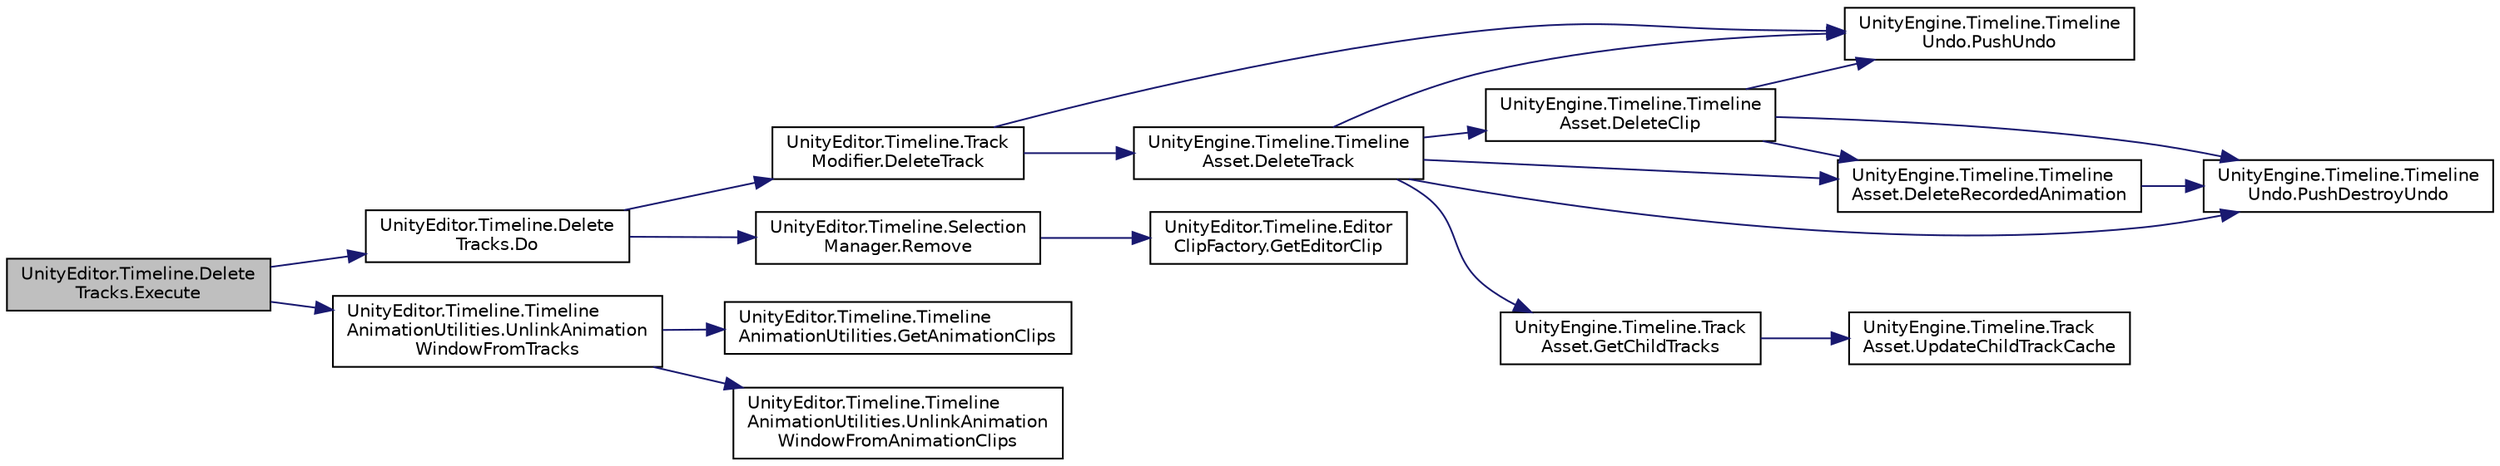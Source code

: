 digraph "UnityEditor.Timeline.DeleteTracks.Execute"
{
 // LATEX_PDF_SIZE
  edge [fontname="Helvetica",fontsize="10",labelfontname="Helvetica",labelfontsize="10"];
  node [fontname="Helvetica",fontsize="10",shape=record];
  rankdir="LR";
  Node1 [label="UnityEditor.Timeline.Delete\lTracks.Execute",height=0.2,width=0.4,color="black", fillcolor="grey75", style="filled", fontcolor="black",tooltip=" "];
  Node1 -> Node2 [color="midnightblue",fontsize="10",style="solid",fontname="Helvetica"];
  Node2 [label="UnityEditor.Timeline.Delete\lTracks.Do",height=0.2,width=0.4,color="black", fillcolor="white", style="filled",URL="$class_unity_editor_1_1_timeline_1_1_delete_tracks.html#a41cc9843ac095f66bf5acfcf0becdde0",tooltip=" "];
  Node2 -> Node3 [color="midnightblue",fontsize="10",style="solid",fontname="Helvetica"];
  Node3 [label="UnityEditor.Timeline.Track\lModifier.DeleteTrack",height=0.2,width=0.4,color="black", fillcolor="white", style="filled",URL="$class_unity_editor_1_1_timeline_1_1_track_modifier.html#a346c3ba7abdb92ff27dcb0ee93dc4cfc",tooltip=" "];
  Node3 -> Node4 [color="midnightblue",fontsize="10",style="solid",fontname="Helvetica"];
  Node4 [label="UnityEngine.Timeline.Timeline\lAsset.DeleteTrack",height=0.2,width=0.4,color="black", fillcolor="white", style="filled",URL="$class_unity_engine_1_1_timeline_1_1_timeline_asset.html#ae811f0b439c896f971ae476c7997d4a0",tooltip="Deletes a track from a timeline, including all clips and subtracks."];
  Node4 -> Node5 [color="midnightblue",fontsize="10",style="solid",fontname="Helvetica"];
  Node5 [label="UnityEngine.Timeline.Timeline\lAsset.DeleteClip",height=0.2,width=0.4,color="black", fillcolor="white", style="filled",URL="$class_unity_engine_1_1_timeline_1_1_timeline_asset.html#aa5356a1260ee2e86a9df796a15496c95",tooltip="Delete a clip from this timeline."];
  Node5 -> Node6 [color="midnightblue",fontsize="10",style="solid",fontname="Helvetica"];
  Node6 [label="UnityEngine.Timeline.Timeline\lAsset.DeleteRecordedAnimation",height=0.2,width=0.4,color="black", fillcolor="white", style="filled",URL="$class_unity_engine_1_1_timeline_1_1_timeline_asset.html#afa1e49ec97fecfacf930b5b50260bf2e",tooltip=" "];
  Node6 -> Node7 [color="midnightblue",fontsize="10",style="solid",fontname="Helvetica"];
  Node7 [label="UnityEngine.Timeline.Timeline\lUndo.PushDestroyUndo",height=0.2,width=0.4,color="black", fillcolor="white", style="filled",URL="$class_unity_engine_1_1_timeline_1_1_timeline_undo.html#a195c45502177dc1679aba3ba09bf7f41",tooltip=" "];
  Node5 -> Node7 [color="midnightblue",fontsize="10",style="solid",fontname="Helvetica"];
  Node5 -> Node8 [color="midnightblue",fontsize="10",style="solid",fontname="Helvetica"];
  Node8 [label="UnityEngine.Timeline.Timeline\lUndo.PushUndo",height=0.2,width=0.4,color="black", fillcolor="white", style="filled",URL="$class_unity_engine_1_1_timeline_1_1_timeline_undo.html#a2c45dda5e68a6de6f481aee4888b352c",tooltip=" "];
  Node4 -> Node6 [color="midnightblue",fontsize="10",style="solid",fontname="Helvetica"];
  Node4 -> Node9 [color="midnightblue",fontsize="10",style="solid",fontname="Helvetica"];
  Node9 [label="UnityEngine.Timeline.Track\lAsset.GetChildTracks",height=0.2,width=0.4,color="black", fillcolor="white", style="filled",URL="$class_unity_engine_1_1_timeline_1_1_track_asset.html#aa2031fe30133f8c28e14483768ce8e29",tooltip="The list of subtracks or child tracks attached to this track."];
  Node9 -> Node10 [color="midnightblue",fontsize="10",style="solid",fontname="Helvetica"];
  Node10 [label="UnityEngine.Timeline.Track\lAsset.UpdateChildTrackCache",height=0.2,width=0.4,color="black", fillcolor="white", style="filled",URL="$class_unity_engine_1_1_timeline_1_1_track_asset.html#ab36b4945ff7f73891698875177f50229",tooltip=" "];
  Node4 -> Node7 [color="midnightblue",fontsize="10",style="solid",fontname="Helvetica"];
  Node4 -> Node8 [color="midnightblue",fontsize="10",style="solid",fontname="Helvetica"];
  Node3 -> Node8 [color="midnightblue",fontsize="10",style="solid",fontname="Helvetica"];
  Node2 -> Node11 [color="midnightblue",fontsize="10",style="solid",fontname="Helvetica"];
  Node11 [label="UnityEditor.Timeline.Selection\lManager.Remove",height=0.2,width=0.4,color="black", fillcolor="white", style="filled",URL="$class_unity_editor_1_1_timeline_1_1_selection_manager.html#a64339f961d920c86357e95ee50bd937d",tooltip=" "];
  Node11 -> Node12 [color="midnightblue",fontsize="10",style="solid",fontname="Helvetica"];
  Node12 [label="UnityEditor.Timeline.Editor\lClipFactory.GetEditorClip",height=0.2,width=0.4,color="black", fillcolor="white", style="filled",URL="$class_unity_editor_1_1_timeline_1_1_editor_clip_factory.html#a2e8fade23bcb6e2be7aa64eac84d63c4",tooltip=" "];
  Node1 -> Node13 [color="midnightblue",fontsize="10",style="solid",fontname="Helvetica"];
  Node13 [label="UnityEditor.Timeline.Timeline\lAnimationUtilities.UnlinkAnimation\lWindowFromTracks",height=0.2,width=0.4,color="black", fillcolor="white", style="filled",URL="$class_unity_editor_1_1_timeline_1_1_timeline_animation_utilities.html#a6ebf1c99d5e4b0bbc72cb60c2bf4a21a",tooltip=" "];
  Node13 -> Node14 [color="midnightblue",fontsize="10",style="solid",fontname="Helvetica"];
  Node14 [label="UnityEditor.Timeline.Timeline\lAnimationUtilities.GetAnimationClips",height=0.2,width=0.4,color="black", fillcolor="white", style="filled",URL="$class_unity_editor_1_1_timeline_1_1_timeline_animation_utilities.html#a1d58f8fce90823b0be3978334fd29c2a",tooltip=" "];
  Node13 -> Node15 [color="midnightblue",fontsize="10",style="solid",fontname="Helvetica"];
  Node15 [label="UnityEditor.Timeline.Timeline\lAnimationUtilities.UnlinkAnimation\lWindowFromAnimationClips",height=0.2,width=0.4,color="black", fillcolor="white", style="filled",URL="$class_unity_editor_1_1_timeline_1_1_timeline_animation_utilities.html#a53231114cb6da992015ae7e7794c2d6b",tooltip=" "];
}

